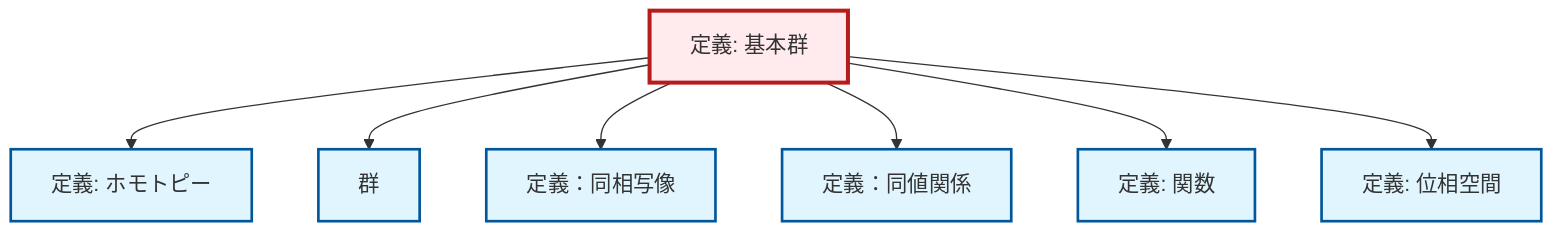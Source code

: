 graph TD
    classDef definition fill:#e1f5fe,stroke:#01579b,stroke-width:2px
    classDef theorem fill:#f3e5f5,stroke:#4a148c,stroke-width:2px
    classDef axiom fill:#fff3e0,stroke:#e65100,stroke-width:2px
    classDef example fill:#e8f5e9,stroke:#1b5e20,stroke-width:2px
    classDef current fill:#ffebee,stroke:#b71c1c,stroke-width:3px
    def-homeomorphism["定義：同相写像"]:::definition
    def-function["定義: 関数"]:::definition
    def-equivalence-relation["定義：同値関係"]:::definition
    def-topological-space["定義: 位相空間"]:::definition
    def-group["群"]:::definition
    def-fundamental-group["定義: 基本群"]:::definition
    def-homotopy["定義: ホモトピー"]:::definition
    def-fundamental-group --> def-homotopy
    def-fundamental-group --> def-group
    def-fundamental-group --> def-homeomorphism
    def-fundamental-group --> def-equivalence-relation
    def-fundamental-group --> def-function
    def-fundamental-group --> def-topological-space
    class def-fundamental-group current